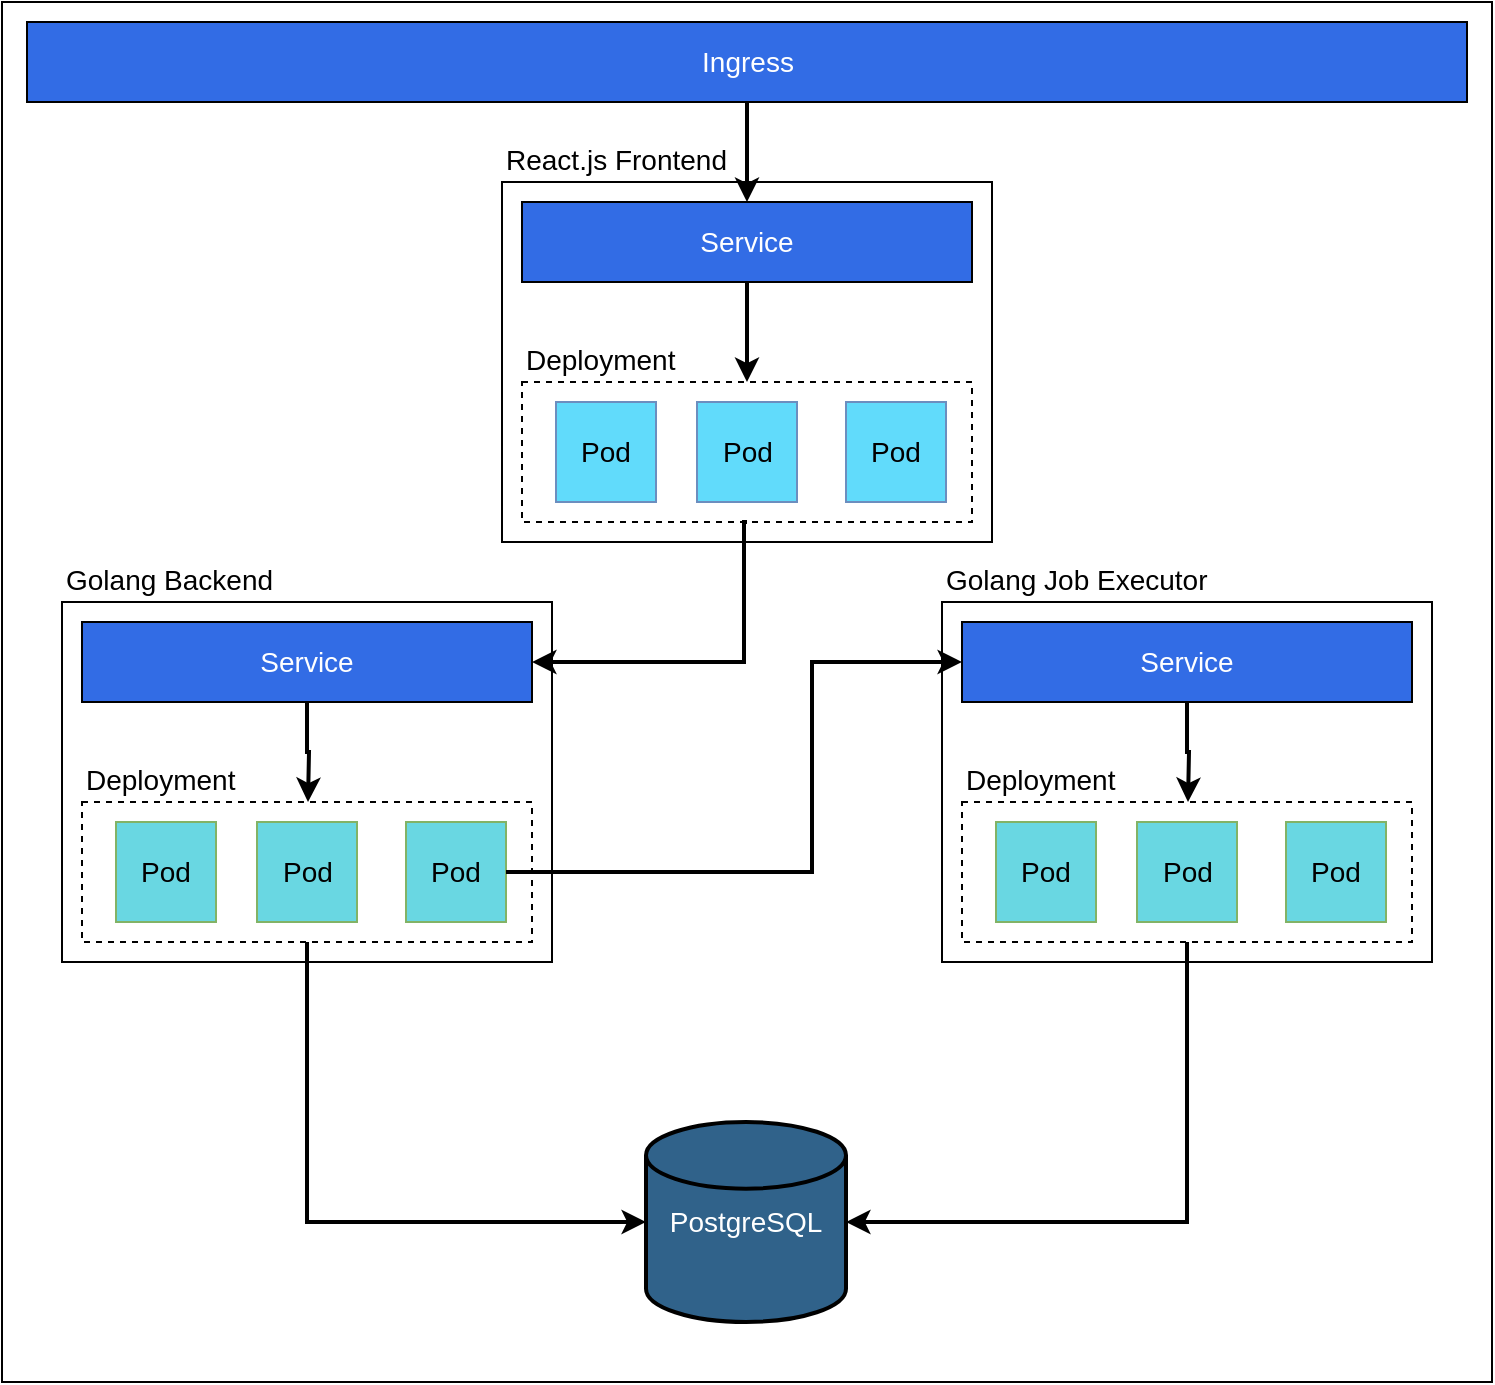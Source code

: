<mxfile>
    <diagram id="AtMXo_AA94An8IUpxGle" name="Page-1">
        <mxGraphModel dx="1558" dy="782" grid="1" gridSize="10" guides="1" tooltips="1" connect="1" arrows="1" fold="1" page="1" pageScale="1" pageWidth="850" pageHeight="1100" math="0" shadow="0">
            <root>
                <mxCell id="0"/>
                <mxCell id="1" parent="0"/>
                <mxCell id="0DWIBbG_RWGKzucQFfgm-1" value="" style="rounded=0;whiteSpace=wrap;html=1;fillColor=#FFFFFF;" parent="1" vertex="1">
                    <mxGeometry x="55" y="100" width="745" height="690" as="geometry"/>
                </mxCell>
                <mxCell id="0DWIBbG_RWGKzucQFfgm-35" value="Golang Job Executor" style="rounded=0;whiteSpace=wrap;html=1;fontColor=#000000;fillColor=none;labelPosition=center;verticalLabelPosition=top;align=left;verticalAlign=bottom;fontSize=14;strokeColor=#000000;" parent="1" vertex="1">
                    <mxGeometry x="525" y="400" width="245" height="180" as="geometry"/>
                </mxCell>
                <mxCell id="0DWIBbG_RWGKzucQFfgm-34" value="Golang&amp;nbsp;Backend" style="rounded=0;whiteSpace=wrap;html=1;fontColor=#000000;fillColor=none;labelPosition=center;verticalLabelPosition=top;align=left;verticalAlign=bottom;fontSize=14;strokeColor=#000000;" parent="1" vertex="1">
                    <mxGeometry x="85" y="400" width="245" height="180" as="geometry"/>
                </mxCell>
                <mxCell id="0DWIBbG_RWGKzucQFfgm-27" value="React.js Frontend" style="rounded=0;whiteSpace=wrap;html=1;fontColor=#000000;fillColor=none;labelPosition=center;verticalLabelPosition=top;align=left;verticalAlign=bottom;fontSize=14;strokeColor=#000000;" parent="1" vertex="1">
                    <mxGeometry x="305" y="190" width="245" height="180" as="geometry"/>
                </mxCell>
                <mxCell id="0DWIBbG_RWGKzucQFfgm-14" style="edgeStyle=orthogonalEdgeStyle;rounded=0;orthogonalLoop=1;jettySize=auto;html=1;strokeWidth=2;strokeColor=#000000;exitX=0.5;exitY=1;exitDx=0;exitDy=0;" parent="1" source="0DWIBbG_RWGKzucQFfgm-10" target="0DWIBbG_RWGKzucQFfgm-13" edge="1">
                    <mxGeometry relative="1" as="geometry"/>
                </mxCell>
                <mxCell id="0DWIBbG_RWGKzucQFfgm-5" value="Ingress" style="rounded=0;whiteSpace=wrap;html=1;fillColor=#326CE5;fontColor=#FFFFFF;fontStyle=0;fontSize=14;" parent="1" vertex="1">
                    <mxGeometry x="67.5" y="110" width="720" height="40" as="geometry"/>
                </mxCell>
                <mxCell id="0DWIBbG_RWGKzucQFfgm-7" style="edgeStyle=orthogonalEdgeStyle;rounded=0;orthogonalLoop=1;jettySize=auto;html=1;exitX=0.5;exitY=1;exitDx=0;exitDy=0;" parent="1" source="0DWIBbG_RWGKzucQFfgm-5" target="0DWIBbG_RWGKzucQFfgm-5" edge="1">
                    <mxGeometry relative="1" as="geometry"/>
                </mxCell>
                <mxCell id="0DWIBbG_RWGKzucQFfgm-10" value="Service" style="rounded=0;whiteSpace=wrap;html=1;fillColor=#326CE5;fontColor=#FFFFFF;fontSize=14;" parent="1" vertex="1">
                    <mxGeometry x="315" y="200" width="225" height="40" as="geometry"/>
                </mxCell>
                <mxCell id="0DWIBbG_RWGKzucQFfgm-11" value="" style="endArrow=classic;html=1;rounded=0;entryX=0.5;entryY=0;entryDx=0;entryDy=0;strokeWidth=2;strokeColor=#000000;" parent="1" source="0DWIBbG_RWGKzucQFfgm-5" target="0DWIBbG_RWGKzucQFfgm-10" edge="1">
                    <mxGeometry width="50" height="50" relative="1" as="geometry">
                        <mxPoint x="220" y="290" as="sourcePoint"/>
                        <mxPoint x="270" y="240" as="targetPoint"/>
                        <Array as="points"/>
                    </mxGeometry>
                </mxCell>
                <mxCell id="0DWIBbG_RWGKzucQFfgm-13" value="&lt;div style=&quot;font-size: 14px;&quot;&gt;Deployment&lt;/div&gt;" style="rounded=0;whiteSpace=wrap;html=1;dashed=1;labelPosition=center;verticalLabelPosition=top;align=left;verticalAlign=bottom;spacing=2;fontSize=14;fontColor=#000000;fillColor=#FFFFFF;strokeColor=#000000;" parent="1" vertex="1">
                    <mxGeometry x="315" y="290" width="225" height="70" as="geometry"/>
                </mxCell>
                <mxCell id="0DWIBbG_RWGKzucQFfgm-15" value="Pod" style="whiteSpace=wrap;html=1;aspect=fixed;fillColor=#61DBFB;strokeColor=#6c8ebf;fontSize=14;" parent="1" vertex="1">
                    <mxGeometry x="332" y="300" width="50" height="50" as="geometry"/>
                </mxCell>
                <mxCell id="0DWIBbG_RWGKzucQFfgm-16" value="Pod" style="whiteSpace=wrap;html=1;aspect=fixed;fillColor=#61DBFB;strokeColor=#6c8ebf;fontSize=14;" parent="1" vertex="1">
                    <mxGeometry x="402.5" y="300" width="50" height="50" as="geometry"/>
                </mxCell>
                <mxCell id="0DWIBbG_RWGKzucQFfgm-17" value="Pod" style="whiteSpace=wrap;html=1;aspect=fixed;fillColor=#61DBFB;strokeColor=#6c8ebf;fontSize=14;" parent="1" vertex="1">
                    <mxGeometry x="477" y="300" width="50" height="50" as="geometry"/>
                </mxCell>
                <mxCell id="0DWIBbG_RWGKzucQFfgm-18" style="edgeStyle=orthogonalEdgeStyle;rounded=0;orthogonalLoop=1;jettySize=auto;html=1;strokeWidth=2;exitX=0.5;exitY=1;exitDx=0;exitDy=0;entryX=1;entryY=0.5;entryDx=0;entryDy=0;strokeColor=#000000;" parent="1" source="0DWIBbG_RWGKzucQFfgm-13" target="0DWIBbG_RWGKzucQFfgm-19" edge="1">
                    <mxGeometry relative="1" as="geometry">
                        <mxPoint x="182" y="360" as="sourcePoint"/>
                        <mxPoint x="200" y="620" as="targetPoint"/>
                        <Array as="points">
                            <mxPoint x="426" y="430"/>
                        </Array>
                    </mxGeometry>
                </mxCell>
                <mxCell id="0DWIBbG_RWGKzucQFfgm-19" value="Service" style="rounded=0;whiteSpace=wrap;html=1;fillColor=#326CE5;fontColor=#FFFFFF;fontSize=14;" parent="1" vertex="1">
                    <mxGeometry x="95" y="410" width="225" height="40" as="geometry"/>
                </mxCell>
                <mxCell id="0DWIBbG_RWGKzucQFfgm-20" value="&lt;div style=&quot;font-size: 14px;&quot;&gt;Deployment&lt;/div&gt;" style="rounded=0;whiteSpace=wrap;html=1;dashed=1;labelPosition=center;verticalLabelPosition=top;align=left;verticalAlign=bottom;spacing=2;fontSize=14;fillColor=#FFFFFF;fontColor=#000000;strokeColor=#000000;" parent="1" vertex="1">
                    <mxGeometry x="95" y="500" width="225" height="70" as="geometry"/>
                </mxCell>
                <mxCell id="0DWIBbG_RWGKzucQFfgm-21" value="Pod" style="whiteSpace=wrap;html=1;aspect=fixed;fillColor=#69D7E2;strokeColor=#82b366;fontColor=#000000;fontSize=14;" parent="1" vertex="1">
                    <mxGeometry x="112" y="510" width="50" height="50" as="geometry"/>
                </mxCell>
                <mxCell id="0DWIBbG_RWGKzucQFfgm-22" value="Pod" style="whiteSpace=wrap;html=1;aspect=fixed;fillColor=#69D7E2;strokeColor=#82b366;fontColor=#000000;fontSize=14;" parent="1" vertex="1">
                    <mxGeometry x="182.5" y="510" width="50" height="50" as="geometry"/>
                </mxCell>
                <mxCell id="0DWIBbG_RWGKzucQFfgm-23" value="Pod" style="whiteSpace=wrap;html=1;aspect=fixed;fillColor=#69D7E2;strokeColor=#82b366;fontColor=#000000;fontSize=14;" parent="1" vertex="1">
                    <mxGeometry x="257" y="510" width="50" height="50" as="geometry"/>
                </mxCell>
                <mxCell id="0DWIBbG_RWGKzucQFfgm-26" style="edgeStyle=orthogonalEdgeStyle;rounded=0;orthogonalLoop=1;jettySize=auto;html=1;strokeWidth=2;exitX=0.5;exitY=1;exitDx=0;exitDy=0;strokeColor=#000000;" parent="1" source="0DWIBbG_RWGKzucQFfgm-19" edge="1">
                    <mxGeometry relative="1" as="geometry">
                        <mxPoint x="197.5" y="465" as="sourcePoint"/>
                        <mxPoint x="208" y="500" as="targetPoint"/>
                    </mxGeometry>
                </mxCell>
                <mxCell id="0DWIBbG_RWGKzucQFfgm-28" value="Service" style="rounded=0;whiteSpace=wrap;html=1;fillColor=#326CE5;fontColor=#FFFFFF;fontSize=14;" parent="1" vertex="1">
                    <mxGeometry x="535" y="410" width="225" height="40" as="geometry"/>
                </mxCell>
                <mxCell id="0DWIBbG_RWGKzucQFfgm-29" value="&lt;div style=&quot;font-size: 14px;&quot;&gt;Deployment&lt;/div&gt;" style="rounded=0;whiteSpace=wrap;html=1;dashed=1;labelPosition=center;verticalLabelPosition=top;align=left;verticalAlign=bottom;spacing=2;fontSize=14;fillColor=#FFFFFF;fontColor=#000000;strokeColor=#000000;" parent="1" vertex="1">
                    <mxGeometry x="535" y="500" width="225" height="70" as="geometry"/>
                </mxCell>
                <mxCell id="0DWIBbG_RWGKzucQFfgm-30" value="Pod" style="whiteSpace=wrap;html=1;aspect=fixed;fillColor=#69D7E2;strokeColor=#82b366;fontColor=#000000;fontSize=14;" parent="1" vertex="1">
                    <mxGeometry x="552" y="510" width="50" height="50" as="geometry"/>
                </mxCell>
                <mxCell id="0DWIBbG_RWGKzucQFfgm-31" value="Pod" style="whiteSpace=wrap;html=1;aspect=fixed;fillColor=#69D7E2;strokeColor=#82b366;fontColor=#000000;fontSize=14;" parent="1" vertex="1">
                    <mxGeometry x="622.5" y="510" width="50" height="50" as="geometry"/>
                </mxCell>
                <mxCell id="0DWIBbG_RWGKzucQFfgm-32" value="Pod" style="whiteSpace=wrap;html=1;aspect=fixed;fillColor=#69D7E2;strokeColor=#82b366;fontColor=#000000;fontSize=14;" parent="1" vertex="1">
                    <mxGeometry x="697" y="510" width="50" height="50" as="geometry"/>
                </mxCell>
                <mxCell id="0DWIBbG_RWGKzucQFfgm-33" style="edgeStyle=orthogonalEdgeStyle;rounded=0;orthogonalLoop=1;jettySize=auto;html=1;strokeWidth=2;exitX=0.5;exitY=1;exitDx=0;exitDy=0;strokeColor=#000000;" parent="1" source="0DWIBbG_RWGKzucQFfgm-28" edge="1">
                    <mxGeometry relative="1" as="geometry">
                        <mxPoint x="637.5" y="465" as="sourcePoint"/>
                        <mxPoint x="648" y="500" as="targetPoint"/>
                    </mxGeometry>
                </mxCell>
                <mxCell id="0DWIBbG_RWGKzucQFfgm-36" value="PostgreSQL" style="strokeWidth=2;html=1;shape=mxgraph.flowchart.database;whiteSpace=wrap;fontColor=#FFFFFF;fillColor=#30628A;fontSize=14;" parent="1" vertex="1">
                    <mxGeometry x="377" y="660" width="100" height="100" as="geometry"/>
                </mxCell>
                <mxCell id="0DWIBbG_RWGKzucQFfgm-37" style="edgeStyle=orthogonalEdgeStyle;rounded=0;orthogonalLoop=1;jettySize=auto;html=1;strokeWidth=2;exitX=1;exitY=0.5;exitDx=0;exitDy=0;entryX=0;entryY=0.5;entryDx=0;entryDy=0;strokeColor=#000000;" parent="1" source="0DWIBbG_RWGKzucQFfgm-23" target="0DWIBbG_RWGKzucQFfgm-28" edge="1">
                    <mxGeometry relative="1" as="geometry">
                        <mxPoint x="420.25" y="540" as="sourcePoint"/>
                        <mxPoint x="289.75" y="610" as="targetPoint"/>
                        <Array as="points">
                            <mxPoint x="460" y="535"/>
                            <mxPoint x="460" y="430"/>
                        </Array>
                    </mxGeometry>
                </mxCell>
                <mxCell id="0DWIBbG_RWGKzucQFfgm-38" style="edgeStyle=orthogonalEdgeStyle;rounded=0;orthogonalLoop=1;jettySize=auto;html=1;strokeWidth=2;exitX=0.5;exitY=1;exitDx=0;exitDy=0;entryX=0;entryY=0.5;entryDx=0;entryDy=0;entryPerimeter=0;strokeColor=#000000;" parent="1" source="0DWIBbG_RWGKzucQFfgm-20" target="0DWIBbG_RWGKzucQFfgm-36" edge="1">
                    <mxGeometry relative="1" as="geometry">
                        <mxPoint x="118" y="715" as="sourcePoint"/>
                        <mxPoint x="396" y="610" as="targetPoint"/>
                        <Array as="points">
                            <mxPoint x="208" y="710"/>
                        </Array>
                    </mxGeometry>
                </mxCell>
                <mxCell id="0DWIBbG_RWGKzucQFfgm-39" style="edgeStyle=orthogonalEdgeStyle;rounded=0;orthogonalLoop=1;jettySize=auto;html=1;strokeWidth=2;exitX=0.5;exitY=1;exitDx=0;exitDy=0;entryX=1;entryY=0.5;entryDx=0;entryDy=0;entryPerimeter=0;strokeColor=#000000;" parent="1" source="0DWIBbG_RWGKzucQFfgm-29" target="0DWIBbG_RWGKzucQFfgm-36" edge="1">
                    <mxGeometry relative="1" as="geometry">
                        <mxPoint x="637" y="600" as="sourcePoint"/>
                        <mxPoint x="807" y="740" as="targetPoint"/>
                        <Array as="points">
                            <mxPoint x="648" y="710"/>
                        </Array>
                    </mxGeometry>
                </mxCell>
            </root>
        </mxGraphModel>
    </diagram>
</mxfile>